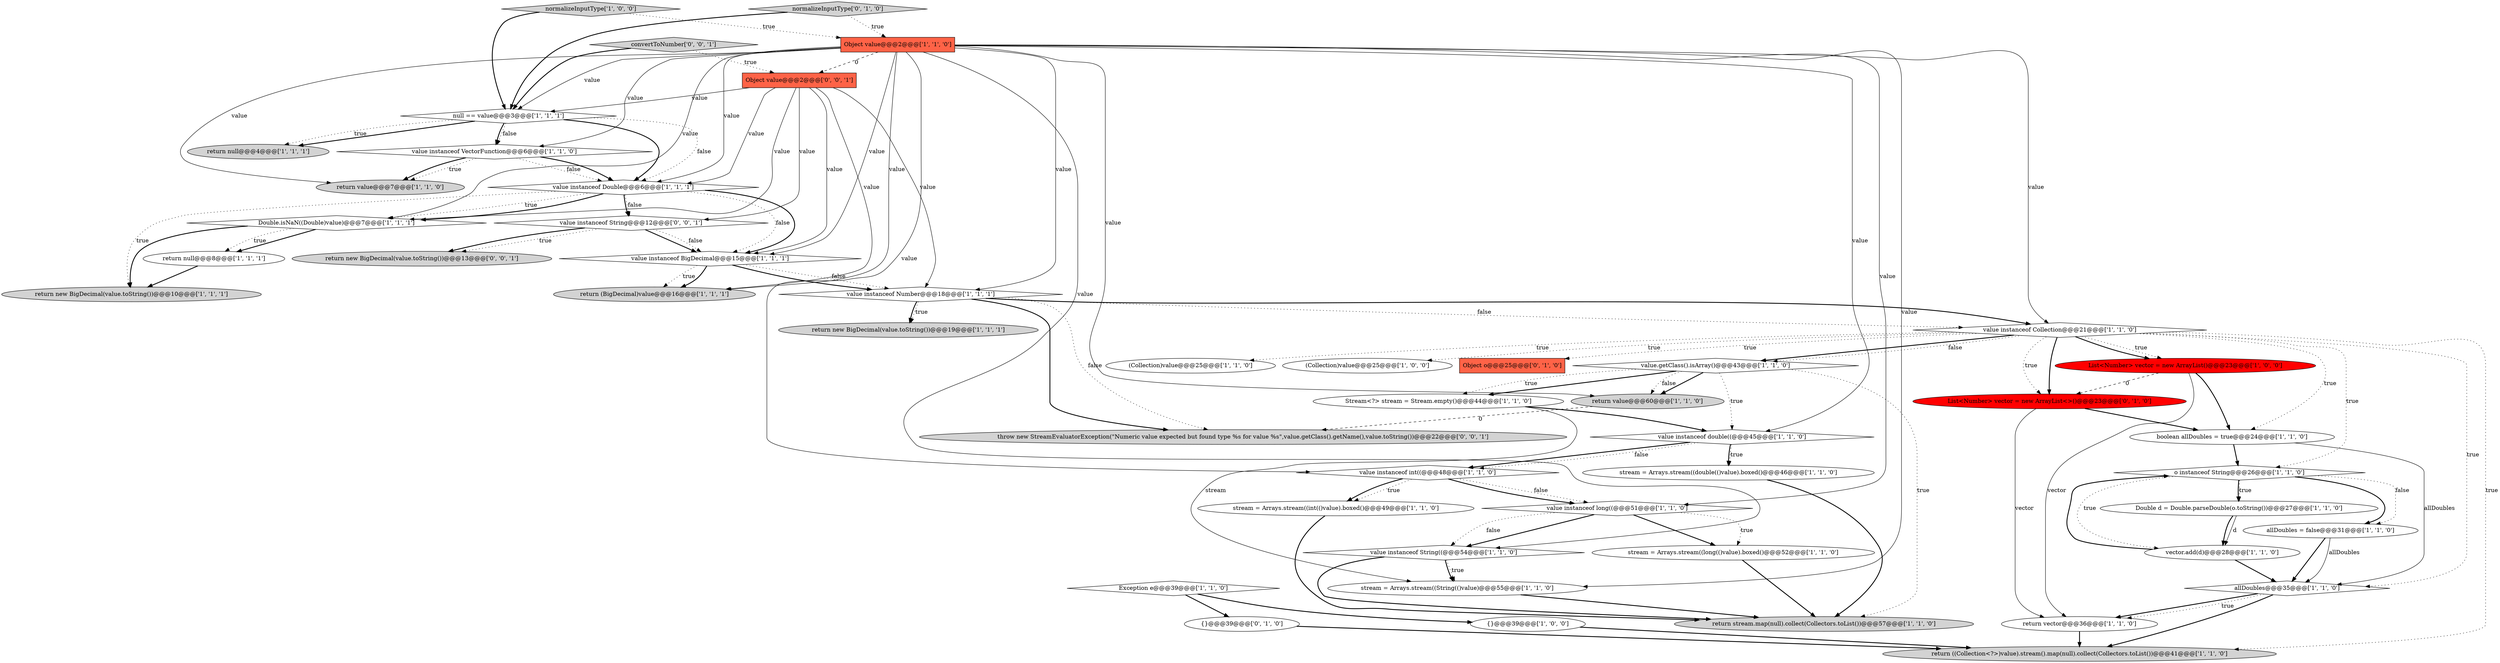 digraph {
32 [style = filled, label = "allDoubles@@@35@@@['1', '1', '0']", fillcolor = white, shape = diamond image = "AAA0AAABBB1BBB"];
2 [style = filled, label = "{}@@@39@@@['1', '0', '0']", fillcolor = white, shape = ellipse image = "AAA0AAABBB1BBB"];
12 [style = filled, label = "return value@@@60@@@['1', '1', '0']", fillcolor = lightgray, shape = ellipse image = "AAA0AAABBB1BBB"];
29 [style = filled, label = "return value@@@7@@@['1', '1', '0']", fillcolor = lightgray, shape = ellipse image = "AAA0AAABBB1BBB"];
28 [style = filled, label = "return new BigDecimal(value.toString())@@@10@@@['1', '1', '1']", fillcolor = lightgray, shape = ellipse image = "AAA0AAABBB1BBB"];
42 [style = filled, label = "{}@@@39@@@['0', '1', '0']", fillcolor = white, shape = ellipse image = "AAA0AAABBB2BBB"];
20 [style = filled, label = "o instanceof String@@@26@@@['1', '1', '0']", fillcolor = white, shape = diamond image = "AAA0AAABBB1BBB"];
24 [style = filled, label = "stream = Arrays.stream((String(()value)@@@55@@@['1', '1', '0']", fillcolor = white, shape = ellipse image = "AAA0AAABBB1BBB"];
27 [style = filled, label = "return null@@@4@@@['1', '1', '1']", fillcolor = lightgray, shape = ellipse image = "AAA0AAABBB1BBB"];
38 [style = filled, label = "value instanceof Collection@@@21@@@['1', '1', '0']", fillcolor = white, shape = diamond image = "AAA0AAABBB1BBB"];
23 [style = filled, label = "(Collection)value@@@25@@@['1', '1', '0']", fillcolor = white, shape = ellipse image = "AAA0AAABBB1BBB"];
7 [style = filled, label = "value instanceof Double@@@6@@@['1', '1', '1']", fillcolor = white, shape = diamond image = "AAA0AAABBB1BBB"];
9 [style = filled, label = "(Collection)value@@@25@@@['1', '0', '0']", fillcolor = white, shape = ellipse image = "AAA0AAABBB1BBB"];
25 [style = filled, label = "null == value@@@3@@@['1', '1', '1']", fillcolor = white, shape = diamond image = "AAA0AAABBB1BBB"];
21 [style = filled, label = "value instanceof int((@@@48@@@['1', '1', '0']", fillcolor = white, shape = diamond image = "AAA0AAABBB1BBB"];
14 [style = filled, label = "normalizeInputType['1', '0', '0']", fillcolor = lightgray, shape = diamond image = "AAA0AAABBB1BBB"];
34 [style = filled, label = "Exception e@@@39@@@['1', '1', '0']", fillcolor = white, shape = diamond image = "AAA0AAABBB1BBB"];
36 [style = filled, label = "Double.isNaN((Double)value)@@@7@@@['1', '1', '1']", fillcolor = white, shape = diamond image = "AAA0AAABBB1BBB"];
31 [style = filled, label = "return null@@@8@@@['1', '1', '1']", fillcolor = white, shape = ellipse image = "AAA0AAABBB1BBB"];
15 [style = filled, label = "return stream.map(null).collect(Collectors.toList())@@@57@@@['1', '1', '0']", fillcolor = lightgray, shape = ellipse image = "AAA0AAABBB1BBB"];
40 [style = filled, label = "List<Number> vector = new ArrayList<>()@@@23@@@['0', '1', '0']", fillcolor = red, shape = ellipse image = "AAA1AAABBB2BBB"];
46 [style = filled, label = "convertToNumber['0', '0', '1']", fillcolor = lightgray, shape = diamond image = "AAA0AAABBB3BBB"];
4 [style = filled, label = "value instanceof double((@@@45@@@['1', '1', '0']", fillcolor = white, shape = diamond image = "AAA0AAABBB1BBB"];
22 [style = filled, label = "allDoubles = false@@@31@@@['1', '1', '0']", fillcolor = white, shape = ellipse image = "AAA0AAABBB1BBB"];
1 [style = filled, label = "boolean allDoubles = true@@@24@@@['1', '1', '0']", fillcolor = white, shape = ellipse image = "AAA0AAABBB1BBB"];
47 [style = filled, label = "return new BigDecimal(value.toString())@@@13@@@['0', '0', '1']", fillcolor = lightgray, shape = ellipse image = "AAA0AAABBB3BBB"];
19 [style = filled, label = "return ((Collection<?>)value).stream().map(null).collect(Collectors.toList())@@@41@@@['1', '1', '0']", fillcolor = lightgray, shape = ellipse image = "AAA0AAABBB1BBB"];
13 [style = filled, label = "value instanceof String((@@@54@@@['1', '1', '0']", fillcolor = white, shape = diamond image = "AAA0AAABBB1BBB"];
43 [style = filled, label = "normalizeInputType['0', '1', '0']", fillcolor = lightgray, shape = diamond image = "AAA0AAABBB2BBB"];
45 [style = filled, label = "throw new StreamEvaluatorException(\"Numeric value expected but found type %s for value %s\",value.getClass().getName(),value.toString())@@@22@@@['0', '0', '1']", fillcolor = lightgray, shape = ellipse image = "AAA0AAABBB3BBB"];
35 [style = filled, label = "return (BigDecimal)value@@@16@@@['1', '1', '1']", fillcolor = lightgray, shape = ellipse image = "AAA0AAABBB1BBB"];
48 [style = filled, label = "Object value@@@2@@@['0', '0', '1']", fillcolor = tomato, shape = box image = "AAA0AAABBB3BBB"];
26 [style = filled, label = "List<Number> vector = new ArrayList()@@@23@@@['1', '0', '0']", fillcolor = red, shape = ellipse image = "AAA1AAABBB1BBB"];
0 [style = filled, label = "Object value@@@2@@@['1', '1', '0']", fillcolor = tomato, shape = box image = "AAA0AAABBB1BBB"];
6 [style = filled, label = "value instanceof long((@@@51@@@['1', '1', '0']", fillcolor = white, shape = diamond image = "AAA0AAABBB1BBB"];
30 [style = filled, label = "Double d = Double.parseDouble(o.toString())@@@27@@@['1', '1', '0']", fillcolor = white, shape = ellipse image = "AAA0AAABBB1BBB"];
37 [style = filled, label = "stream = Arrays.stream((long(()value).boxed()@@@52@@@['1', '1', '0']", fillcolor = white, shape = ellipse image = "AAA0AAABBB1BBB"];
5 [style = filled, label = "value instanceof Number@@@18@@@['1', '1', '1']", fillcolor = white, shape = diamond image = "AAA0AAABBB1BBB"];
39 [style = filled, label = "return vector@@@36@@@['1', '1', '0']", fillcolor = white, shape = ellipse image = "AAA0AAABBB1BBB"];
18 [style = filled, label = "value instanceof BigDecimal@@@15@@@['1', '1', '1']", fillcolor = white, shape = diamond image = "AAA0AAABBB1BBB"];
33 [style = filled, label = "Stream<?> stream = Stream.empty()@@@44@@@['1', '1', '0']", fillcolor = white, shape = ellipse image = "AAA0AAABBB1BBB"];
17 [style = filled, label = "value instanceof VectorFunction@@@6@@@['1', '1', '0']", fillcolor = white, shape = diamond image = "AAA0AAABBB1BBB"];
44 [style = filled, label = "value instanceof String@@@12@@@['0', '0', '1']", fillcolor = white, shape = diamond image = "AAA0AAABBB3BBB"];
11 [style = filled, label = "stream = Arrays.stream((int(()value).boxed()@@@49@@@['1', '1', '0']", fillcolor = white, shape = ellipse image = "AAA0AAABBB1BBB"];
8 [style = filled, label = "vector.add(d)@@@28@@@['1', '1', '0']", fillcolor = white, shape = ellipse image = "AAA0AAABBB1BBB"];
10 [style = filled, label = "stream = Arrays.stream((double(()value).boxed()@@@46@@@['1', '1', '0']", fillcolor = white, shape = ellipse image = "AAA0AAABBB1BBB"];
41 [style = filled, label = "Object o@@@25@@@['0', '1', '0']", fillcolor = tomato, shape = box image = "AAA0AAABBB2BBB"];
3 [style = filled, label = "return new BigDecimal(value.toString())@@@19@@@['1', '1', '1']", fillcolor = lightgray, shape = ellipse image = "AAA0AAABBB1BBB"];
16 [style = filled, label = "value.getClass().isArray()@@@43@@@['1', '1', '0']", fillcolor = white, shape = diamond image = "AAA0AAABBB1BBB"];
5->3 [style = bold, label=""];
6->13 [style = dotted, label="false"];
13->24 [style = dotted, label="true"];
5->45 [style = dotted, label="false"];
39->19 [style = bold, label=""];
18->35 [style = dotted, label="true"];
14->25 [style = bold, label=""];
46->25 [style = bold, label=""];
21->11 [style = dotted, label="true"];
14->0 [style = dotted, label="true"];
7->36 [style = dotted, label="true"];
38->41 [style = dotted, label="true"];
38->19 [style = dotted, label="true"];
36->28 [style = bold, label=""];
1->20 [style = bold, label=""];
37->15 [style = bold, label=""];
5->45 [style = bold, label=""];
26->39 [style = solid, label="vector"];
48->25 [style = solid, label="value"];
5->38 [style = bold, label=""];
8->20 [style = bold, label=""];
34->2 [style = bold, label=""];
38->9 [style = dotted, label="true"];
20->30 [style = dotted, label="true"];
46->48 [style = dotted, label="true"];
22->32 [style = solid, label="allDoubles"];
44->47 [style = dotted, label="true"];
18->35 [style = bold, label=""];
38->26 [style = bold, label=""];
0->38 [style = solid, label="value"];
44->18 [style = bold, label=""];
30->8 [style = bold, label=""];
44->47 [style = bold, label=""];
38->40 [style = dotted, label="true"];
48->44 [style = solid, label="value"];
42->19 [style = bold, label=""];
48->7 [style = solid, label="value"];
21->6 [style = dotted, label="false"];
7->44 [style = dotted, label="false"];
1->32 [style = solid, label="allDoubles"];
0->36 [style = solid, label="value"];
17->7 [style = dotted, label="false"];
48->35 [style = solid, label="value"];
30->8 [style = solid, label="d"];
38->20 [style = dotted, label="true"];
36->31 [style = bold, label=""];
26->1 [style = bold, label=""];
6->37 [style = dotted, label="true"];
4->21 [style = bold, label=""];
0->12 [style = solid, label="value"];
22->32 [style = bold, label=""];
34->42 [style = bold, label=""];
5->3 [style = dotted, label="true"];
7->18 [style = dotted, label="false"];
5->38 [style = dotted, label="false"];
16->4 [style = dotted, label="true"];
25->7 [style = bold, label=""];
36->31 [style = dotted, label="true"];
16->33 [style = dotted, label="true"];
38->1 [style = dotted, label="true"];
25->27 [style = bold, label=""];
0->18 [style = solid, label="value"];
48->36 [style = solid, label="value"];
21->11 [style = bold, label=""];
43->0 [style = dotted, label="true"];
16->33 [style = bold, label=""];
33->24 [style = solid, label="stream"];
38->23 [style = dotted, label="true"];
0->17 [style = solid, label="value"];
44->18 [style = dotted, label="false"];
0->29 [style = solid, label="value"];
31->28 [style = bold, label=""];
13->15 [style = bold, label=""];
26->40 [style = dashed, label="0"];
7->44 [style = bold, label=""];
0->4 [style = solid, label="value"];
0->7 [style = solid, label="value"];
4->10 [style = bold, label=""];
0->21 [style = solid, label="value"];
20->22 [style = dotted, label="false"];
13->24 [style = bold, label=""];
12->45 [style = dashed, label="0"];
0->24 [style = solid, label="value"];
4->10 [style = dotted, label="true"];
33->4 [style = bold, label=""];
38->16 [style = bold, label=""];
38->32 [style = dotted, label="true"];
32->19 [style = bold, label=""];
40->39 [style = solid, label="vector"];
25->17 [style = bold, label=""];
18->5 [style = dotted, label="false"];
6->37 [style = bold, label=""];
0->6 [style = solid, label="value"];
0->35 [style = solid, label="value"];
6->13 [style = bold, label=""];
7->18 [style = bold, label=""];
32->39 [style = bold, label=""];
17->29 [style = dotted, label="true"];
0->13 [style = solid, label="value"];
38->40 [style = bold, label=""];
7->28 [style = dotted, label="true"];
7->36 [style = bold, label=""];
16->15 [style = dotted, label="true"];
24->15 [style = bold, label=""];
2->19 [style = bold, label=""];
10->15 [style = bold, label=""];
8->32 [style = bold, label=""];
32->39 [style = dotted, label="true"];
48->5 [style = solid, label="value"];
38->16 [style = dotted, label="false"];
21->6 [style = bold, label=""];
20->8 [style = dotted, label="true"];
0->5 [style = solid, label="value"];
48->18 [style = solid, label="value"];
11->15 [style = bold, label=""];
0->25 [style = solid, label="value"];
20->22 [style = bold, label=""];
17->7 [style = bold, label=""];
38->26 [style = dotted, label="true"];
40->1 [style = bold, label=""];
0->48 [style = dashed, label="0"];
25->17 [style = dotted, label="false"];
4->21 [style = dotted, label="false"];
18->5 [style = bold, label=""];
25->7 [style = dotted, label="false"];
43->25 [style = bold, label=""];
25->27 [style = dotted, label="true"];
17->29 [style = bold, label=""];
20->30 [style = bold, label=""];
16->12 [style = bold, label=""];
16->12 [style = dotted, label="false"];
}
